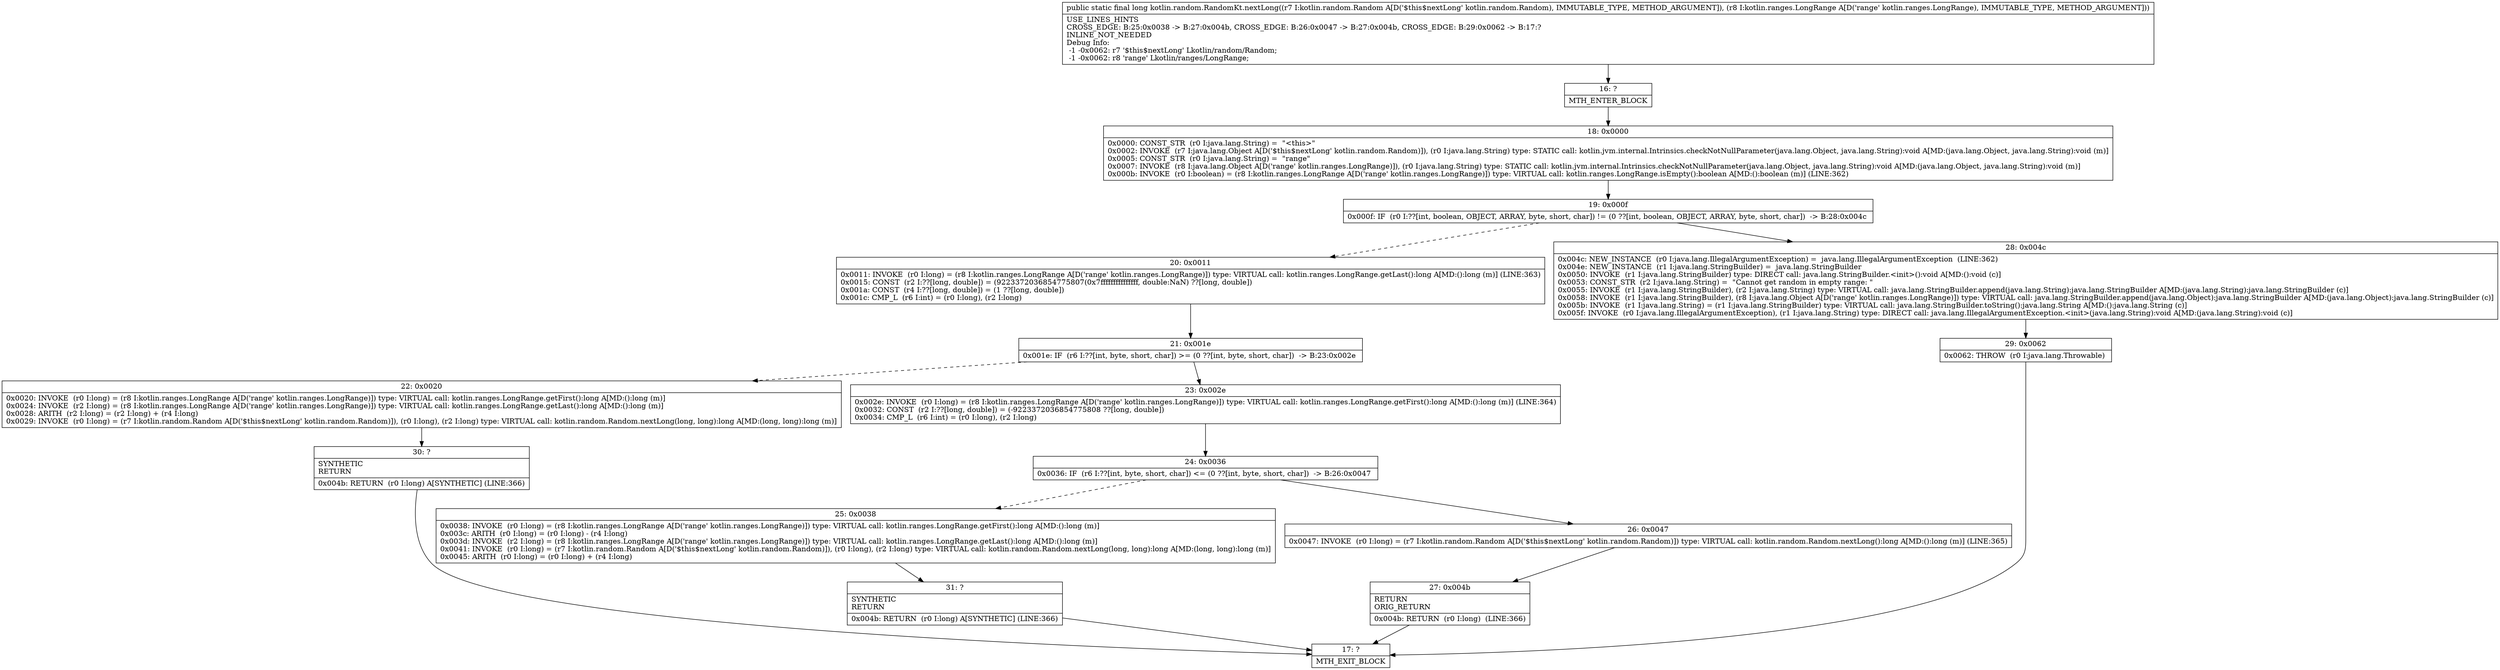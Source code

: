 digraph "CFG forkotlin.random.RandomKt.nextLong(Lkotlin\/random\/Random;Lkotlin\/ranges\/LongRange;)J" {
Node_16 [shape=record,label="{16\:\ ?|MTH_ENTER_BLOCK\l}"];
Node_18 [shape=record,label="{18\:\ 0x0000|0x0000: CONST_STR  (r0 I:java.lang.String) =  \"\<this\>\" \l0x0002: INVOKE  (r7 I:java.lang.Object A[D('$this$nextLong' kotlin.random.Random)]), (r0 I:java.lang.String) type: STATIC call: kotlin.jvm.internal.Intrinsics.checkNotNullParameter(java.lang.Object, java.lang.String):void A[MD:(java.lang.Object, java.lang.String):void (m)]\l0x0005: CONST_STR  (r0 I:java.lang.String) =  \"range\" \l0x0007: INVOKE  (r8 I:java.lang.Object A[D('range' kotlin.ranges.LongRange)]), (r0 I:java.lang.String) type: STATIC call: kotlin.jvm.internal.Intrinsics.checkNotNullParameter(java.lang.Object, java.lang.String):void A[MD:(java.lang.Object, java.lang.String):void (m)]\l0x000b: INVOKE  (r0 I:boolean) = (r8 I:kotlin.ranges.LongRange A[D('range' kotlin.ranges.LongRange)]) type: VIRTUAL call: kotlin.ranges.LongRange.isEmpty():boolean A[MD:():boolean (m)] (LINE:362)\l}"];
Node_19 [shape=record,label="{19\:\ 0x000f|0x000f: IF  (r0 I:??[int, boolean, OBJECT, ARRAY, byte, short, char]) != (0 ??[int, boolean, OBJECT, ARRAY, byte, short, char])  \-\> B:28:0x004c \l}"];
Node_20 [shape=record,label="{20\:\ 0x0011|0x0011: INVOKE  (r0 I:long) = (r8 I:kotlin.ranges.LongRange A[D('range' kotlin.ranges.LongRange)]) type: VIRTUAL call: kotlin.ranges.LongRange.getLast():long A[MD:():long (m)] (LINE:363)\l0x0015: CONST  (r2 I:??[long, double]) = (9223372036854775807(0x7fffffffffffffff, double:NaN) ??[long, double]) \l0x001a: CONST  (r4 I:??[long, double]) = (1 ??[long, double]) \l0x001c: CMP_L  (r6 I:int) = (r0 I:long), (r2 I:long) \l}"];
Node_21 [shape=record,label="{21\:\ 0x001e|0x001e: IF  (r6 I:??[int, byte, short, char]) \>= (0 ??[int, byte, short, char])  \-\> B:23:0x002e \l}"];
Node_22 [shape=record,label="{22\:\ 0x0020|0x0020: INVOKE  (r0 I:long) = (r8 I:kotlin.ranges.LongRange A[D('range' kotlin.ranges.LongRange)]) type: VIRTUAL call: kotlin.ranges.LongRange.getFirst():long A[MD:():long (m)]\l0x0024: INVOKE  (r2 I:long) = (r8 I:kotlin.ranges.LongRange A[D('range' kotlin.ranges.LongRange)]) type: VIRTUAL call: kotlin.ranges.LongRange.getLast():long A[MD:():long (m)]\l0x0028: ARITH  (r2 I:long) = (r2 I:long) + (r4 I:long) \l0x0029: INVOKE  (r0 I:long) = (r7 I:kotlin.random.Random A[D('$this$nextLong' kotlin.random.Random)]), (r0 I:long), (r2 I:long) type: VIRTUAL call: kotlin.random.Random.nextLong(long, long):long A[MD:(long, long):long (m)]\l}"];
Node_30 [shape=record,label="{30\:\ ?|SYNTHETIC\lRETURN\l|0x004b: RETURN  (r0 I:long) A[SYNTHETIC] (LINE:366)\l}"];
Node_17 [shape=record,label="{17\:\ ?|MTH_EXIT_BLOCK\l}"];
Node_23 [shape=record,label="{23\:\ 0x002e|0x002e: INVOKE  (r0 I:long) = (r8 I:kotlin.ranges.LongRange A[D('range' kotlin.ranges.LongRange)]) type: VIRTUAL call: kotlin.ranges.LongRange.getFirst():long A[MD:():long (m)] (LINE:364)\l0x0032: CONST  (r2 I:??[long, double]) = (\-9223372036854775808 ??[long, double]) \l0x0034: CMP_L  (r6 I:int) = (r0 I:long), (r2 I:long) \l}"];
Node_24 [shape=record,label="{24\:\ 0x0036|0x0036: IF  (r6 I:??[int, byte, short, char]) \<= (0 ??[int, byte, short, char])  \-\> B:26:0x0047 \l}"];
Node_25 [shape=record,label="{25\:\ 0x0038|0x0038: INVOKE  (r0 I:long) = (r8 I:kotlin.ranges.LongRange A[D('range' kotlin.ranges.LongRange)]) type: VIRTUAL call: kotlin.ranges.LongRange.getFirst():long A[MD:():long (m)]\l0x003c: ARITH  (r0 I:long) = (r0 I:long) \- (r4 I:long) \l0x003d: INVOKE  (r2 I:long) = (r8 I:kotlin.ranges.LongRange A[D('range' kotlin.ranges.LongRange)]) type: VIRTUAL call: kotlin.ranges.LongRange.getLast():long A[MD:():long (m)]\l0x0041: INVOKE  (r0 I:long) = (r7 I:kotlin.random.Random A[D('$this$nextLong' kotlin.random.Random)]), (r0 I:long), (r2 I:long) type: VIRTUAL call: kotlin.random.Random.nextLong(long, long):long A[MD:(long, long):long (m)]\l0x0045: ARITH  (r0 I:long) = (r0 I:long) + (r4 I:long) \l}"];
Node_31 [shape=record,label="{31\:\ ?|SYNTHETIC\lRETURN\l|0x004b: RETURN  (r0 I:long) A[SYNTHETIC] (LINE:366)\l}"];
Node_26 [shape=record,label="{26\:\ 0x0047|0x0047: INVOKE  (r0 I:long) = (r7 I:kotlin.random.Random A[D('$this$nextLong' kotlin.random.Random)]) type: VIRTUAL call: kotlin.random.Random.nextLong():long A[MD:():long (m)] (LINE:365)\l}"];
Node_27 [shape=record,label="{27\:\ 0x004b|RETURN\lORIG_RETURN\l|0x004b: RETURN  (r0 I:long)  (LINE:366)\l}"];
Node_28 [shape=record,label="{28\:\ 0x004c|0x004c: NEW_INSTANCE  (r0 I:java.lang.IllegalArgumentException) =  java.lang.IllegalArgumentException  (LINE:362)\l0x004e: NEW_INSTANCE  (r1 I:java.lang.StringBuilder) =  java.lang.StringBuilder \l0x0050: INVOKE  (r1 I:java.lang.StringBuilder) type: DIRECT call: java.lang.StringBuilder.\<init\>():void A[MD:():void (c)]\l0x0053: CONST_STR  (r2 I:java.lang.String) =  \"Cannot get random in empty range: \" \l0x0055: INVOKE  (r1 I:java.lang.StringBuilder), (r2 I:java.lang.String) type: VIRTUAL call: java.lang.StringBuilder.append(java.lang.String):java.lang.StringBuilder A[MD:(java.lang.String):java.lang.StringBuilder (c)]\l0x0058: INVOKE  (r1 I:java.lang.StringBuilder), (r8 I:java.lang.Object A[D('range' kotlin.ranges.LongRange)]) type: VIRTUAL call: java.lang.StringBuilder.append(java.lang.Object):java.lang.StringBuilder A[MD:(java.lang.Object):java.lang.StringBuilder (c)]\l0x005b: INVOKE  (r1 I:java.lang.String) = (r1 I:java.lang.StringBuilder) type: VIRTUAL call: java.lang.StringBuilder.toString():java.lang.String A[MD:():java.lang.String (c)]\l0x005f: INVOKE  (r0 I:java.lang.IllegalArgumentException), (r1 I:java.lang.String) type: DIRECT call: java.lang.IllegalArgumentException.\<init\>(java.lang.String):void A[MD:(java.lang.String):void (c)]\l}"];
Node_29 [shape=record,label="{29\:\ 0x0062|0x0062: THROW  (r0 I:java.lang.Throwable) \l}"];
MethodNode[shape=record,label="{public static final long kotlin.random.RandomKt.nextLong((r7 I:kotlin.random.Random A[D('$this$nextLong' kotlin.random.Random), IMMUTABLE_TYPE, METHOD_ARGUMENT]), (r8 I:kotlin.ranges.LongRange A[D('range' kotlin.ranges.LongRange), IMMUTABLE_TYPE, METHOD_ARGUMENT]))  | USE_LINES_HINTS\lCROSS_EDGE: B:25:0x0038 \-\> B:27:0x004b, CROSS_EDGE: B:26:0x0047 \-\> B:27:0x004b, CROSS_EDGE: B:29:0x0062 \-\> B:17:?\lINLINE_NOT_NEEDED\lDebug Info:\l  \-1 \-0x0062: r7 '$this$nextLong' Lkotlin\/random\/Random;\l  \-1 \-0x0062: r8 'range' Lkotlin\/ranges\/LongRange;\l}"];
MethodNode -> Node_16;Node_16 -> Node_18;
Node_18 -> Node_19;
Node_19 -> Node_20[style=dashed];
Node_19 -> Node_28;
Node_20 -> Node_21;
Node_21 -> Node_22[style=dashed];
Node_21 -> Node_23;
Node_22 -> Node_30;
Node_30 -> Node_17;
Node_23 -> Node_24;
Node_24 -> Node_25[style=dashed];
Node_24 -> Node_26;
Node_25 -> Node_31;
Node_31 -> Node_17;
Node_26 -> Node_27;
Node_27 -> Node_17;
Node_28 -> Node_29;
Node_29 -> Node_17;
}

